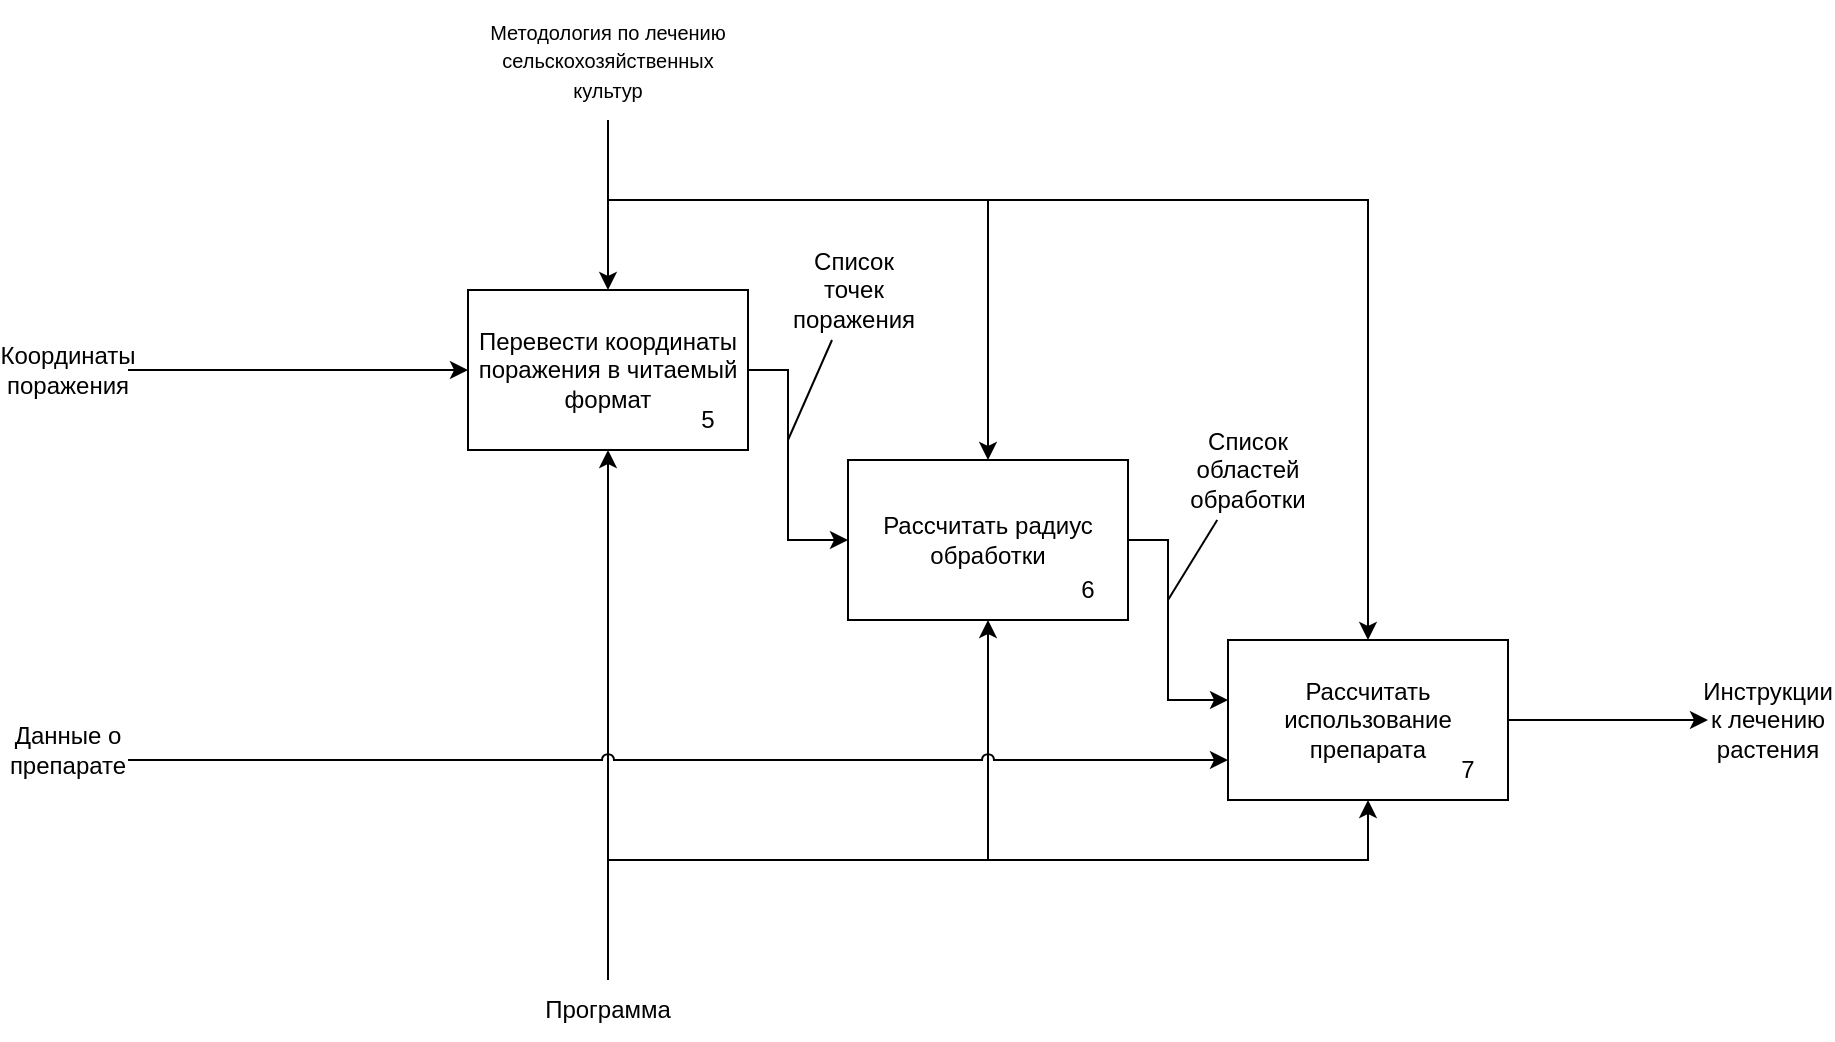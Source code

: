 <mxfile version="25.0.2">
  <diagram name="Страница — 1" id="4wIUgCA_QT_dUVLGf23p">
    <mxGraphModel dx="921" dy="546" grid="1" gridSize="10" guides="1" tooltips="1" connect="1" arrows="1" fold="1" page="1" pageScale="1" pageWidth="827" pageHeight="1169" math="0" shadow="0">
      <root>
        <mxCell id="0" />
        <mxCell id="1" parent="0" />
        <mxCell id="1DnQPQAhIGeWm2nKyo7e-11" style="edgeStyle=orthogonalEdgeStyle;rounded=0;orthogonalLoop=1;jettySize=auto;html=1;" parent="1" source="1DnQPQAhIGeWm2nKyo7e-12" target="1DnQPQAhIGeWm2nKyo7e-25" edge="1">
          <mxGeometry relative="1" as="geometry">
            <Array as="points">
              <mxPoint x="410" y="445" />
              <mxPoint x="410" y="530" />
            </Array>
            <mxPoint x="850" y="650" as="targetPoint" />
          </mxGeometry>
        </mxCell>
        <mxCell id="1DnQPQAhIGeWm2nKyo7e-12" value="Перевести координаты поражения в читаемый формат" style="rounded=0;whiteSpace=wrap;html=1;" parent="1" vertex="1">
          <mxGeometry x="250" y="405" width="140" height="80" as="geometry" />
        </mxCell>
        <mxCell id="1DnQPQAhIGeWm2nKyo7e-13" value="5" style="text;html=1;align=center;verticalAlign=middle;whiteSpace=wrap;rounded=0;" parent="1" vertex="1">
          <mxGeometry x="340" y="455" width="60" height="30" as="geometry" />
        </mxCell>
        <mxCell id="1DnQPQAhIGeWm2nKyo7e-14" value="Координаты поражения" style="text;html=1;align=center;verticalAlign=middle;whiteSpace=wrap;rounded=0;" parent="1" vertex="1">
          <mxGeometry x="20" y="430" width="60" height="30" as="geometry" />
        </mxCell>
        <mxCell id="1DnQPQAhIGeWm2nKyo7e-15" style="edgeStyle=orthogonalEdgeStyle;rounded=0;orthogonalLoop=1;jettySize=auto;html=1;" parent="1" source="1DnQPQAhIGeWm2nKyo7e-14" target="1DnQPQAhIGeWm2nKyo7e-12" edge="1">
          <mxGeometry relative="1" as="geometry">
            <mxPoint x="220.24" y="630.04" as="targetPoint" />
            <Array as="points">
              <mxPoint x="150" y="445" />
              <mxPoint x="150" y="445" />
            </Array>
          </mxGeometry>
        </mxCell>
        <mxCell id="1DnQPQAhIGeWm2nKyo7e-16" style="edgeStyle=orthogonalEdgeStyle;rounded=0;orthogonalLoop=1;jettySize=auto;html=1;" parent="1" source="1DnQPQAhIGeWm2nKyo7e-17" target="1DnQPQAhIGeWm2nKyo7e-12" edge="1">
          <mxGeometry relative="1" as="geometry">
            <mxPoint x="430" y="420" as="targetPoint" />
          </mxGeometry>
        </mxCell>
        <mxCell id="1DnQPQAhIGeWm2nKyo7e-28" style="edgeStyle=orthogonalEdgeStyle;rounded=0;orthogonalLoop=1;jettySize=auto;html=1;" parent="1" source="1DnQPQAhIGeWm2nKyo7e-17" target="1DnQPQAhIGeWm2nKyo7e-25" edge="1">
          <mxGeometry relative="1" as="geometry">
            <Array as="points">
              <mxPoint x="320" y="360" />
              <mxPoint x="510" y="360" />
            </Array>
          </mxGeometry>
        </mxCell>
        <mxCell id="1DnQPQAhIGeWm2nKyo7e-29" style="edgeStyle=orthogonalEdgeStyle;rounded=0;orthogonalLoop=1;jettySize=auto;html=1;" parent="1" source="1DnQPQAhIGeWm2nKyo7e-17" target="1DnQPQAhIGeWm2nKyo7e-26" edge="1">
          <mxGeometry relative="1" as="geometry">
            <Array as="points">
              <mxPoint x="320" y="360" />
              <mxPoint x="700" y="360" />
            </Array>
          </mxGeometry>
        </mxCell>
        <mxCell id="1DnQPQAhIGeWm2nKyo7e-17" value="&lt;font style=&quot;font-size: 10px;&quot;&gt;Методология по лечению сельскохозяйственных культур&lt;/font&gt;" style="text;html=1;align=center;verticalAlign=middle;whiteSpace=wrap;rounded=0;" parent="1" vertex="1">
          <mxGeometry x="260" y="260" width="120" height="60" as="geometry" />
        </mxCell>
        <mxCell id="1DnQPQAhIGeWm2nKyo7e-18" style="edgeStyle=orthogonalEdgeStyle;rounded=0;orthogonalLoop=1;jettySize=auto;html=1;jumpStyle=arc;" parent="1" source="1DnQPQAhIGeWm2nKyo7e-19" target="1DnQPQAhIGeWm2nKyo7e-12" edge="1">
          <mxGeometry relative="1" as="geometry">
            <mxPoint x="520" y="690" as="targetPoint" />
          </mxGeometry>
        </mxCell>
        <mxCell id="1DnQPQAhIGeWm2nKyo7e-30" style="edgeStyle=orthogonalEdgeStyle;rounded=0;orthogonalLoop=1;jettySize=auto;html=1;jumpStyle=arc;" parent="1" source="1DnQPQAhIGeWm2nKyo7e-19" target="1DnQPQAhIGeWm2nKyo7e-25" edge="1">
          <mxGeometry relative="1" as="geometry">
            <Array as="points">
              <mxPoint x="320" y="690" />
              <mxPoint x="510" y="690" />
            </Array>
          </mxGeometry>
        </mxCell>
        <mxCell id="1DnQPQAhIGeWm2nKyo7e-31" style="edgeStyle=orthogonalEdgeStyle;rounded=0;orthogonalLoop=1;jettySize=auto;html=1;" parent="1" source="1DnQPQAhIGeWm2nKyo7e-19" target="1DnQPQAhIGeWm2nKyo7e-26" edge="1">
          <mxGeometry relative="1" as="geometry">
            <Array as="points">
              <mxPoint x="320" y="690" />
              <mxPoint x="700" y="690" />
            </Array>
          </mxGeometry>
        </mxCell>
        <mxCell id="1DnQPQAhIGeWm2nKyo7e-19" value="Программа" style="text;html=1;align=center;verticalAlign=middle;whiteSpace=wrap;rounded=0;" parent="1" vertex="1">
          <mxGeometry x="290" y="750" width="60" height="30" as="geometry" />
        </mxCell>
        <mxCell id="1DnQPQAhIGeWm2nKyo7e-20" value="Инструкции к лечению растения" style="text;html=1;align=center;verticalAlign=middle;whiteSpace=wrap;rounded=0;" parent="1" vertex="1">
          <mxGeometry x="870" y="595" width="60" height="50" as="geometry" />
        </mxCell>
        <mxCell id="1DnQPQAhIGeWm2nKyo7e-32" style="edgeStyle=orthogonalEdgeStyle;rounded=0;orthogonalLoop=1;jettySize=auto;html=1;jumpStyle=arc;" parent="1" source="1DnQPQAhIGeWm2nKyo7e-23" target="1DnQPQAhIGeWm2nKyo7e-26" edge="1">
          <mxGeometry relative="1" as="geometry">
            <Array as="points">
              <mxPoint x="370" y="640" />
              <mxPoint x="370" y="640" />
            </Array>
          </mxGeometry>
        </mxCell>
        <mxCell id="1DnQPQAhIGeWm2nKyo7e-23" value="Данные о препарате" style="text;html=1;align=center;verticalAlign=middle;whiteSpace=wrap;rounded=0;" parent="1" vertex="1">
          <mxGeometry x="20" y="610" width="60" height="50" as="geometry" />
        </mxCell>
        <mxCell id="1DnQPQAhIGeWm2nKyo7e-27" style="edgeStyle=orthogonalEdgeStyle;rounded=0;orthogonalLoop=1;jettySize=auto;html=1;" parent="1" source="1DnQPQAhIGeWm2nKyo7e-25" target="1DnQPQAhIGeWm2nKyo7e-26" edge="1">
          <mxGeometry relative="1" as="geometry">
            <Array as="points">
              <mxPoint x="600" y="530" />
              <mxPoint x="600" y="610" />
            </Array>
          </mxGeometry>
        </mxCell>
        <mxCell id="1DnQPQAhIGeWm2nKyo7e-25" value="Рассчитать радиус обработки" style="rounded=0;whiteSpace=wrap;html=1;" parent="1" vertex="1">
          <mxGeometry x="440" y="490" width="140" height="80" as="geometry" />
        </mxCell>
        <mxCell id="1DnQPQAhIGeWm2nKyo7e-35" style="edgeStyle=orthogonalEdgeStyle;rounded=0;orthogonalLoop=1;jettySize=auto;html=1;" parent="1" source="1DnQPQAhIGeWm2nKyo7e-26" target="1DnQPQAhIGeWm2nKyo7e-20" edge="1">
          <mxGeometry relative="1" as="geometry">
            <mxPoint x="870" y="680" as="sourcePoint" />
            <mxPoint x="910" y="620" as="targetPoint" />
            <Array as="points" />
          </mxGeometry>
        </mxCell>
        <mxCell id="1DnQPQAhIGeWm2nKyo7e-26" value="Рассчитать использование препарата" style="rounded=0;whiteSpace=wrap;html=1;" parent="1" vertex="1">
          <mxGeometry x="630" y="580" width="140" height="80" as="geometry" />
        </mxCell>
        <mxCell id="1DnQPQAhIGeWm2nKyo7e-33" value="6" style="text;html=1;align=center;verticalAlign=middle;whiteSpace=wrap;rounded=0;" parent="1" vertex="1">
          <mxGeometry x="530" y="540" width="60" height="30" as="geometry" />
        </mxCell>
        <mxCell id="1DnQPQAhIGeWm2nKyo7e-34" value="7" style="text;html=1;align=center;verticalAlign=middle;whiteSpace=wrap;rounded=0;" parent="1" vertex="1">
          <mxGeometry x="720" y="630" width="60" height="30" as="geometry" />
        </mxCell>
        <mxCell id="1DnQPQAhIGeWm2nKyo7e-37" value="Список областей обработки" style="text;html=1;align=center;verticalAlign=middle;whiteSpace=wrap;rounded=0;" parent="1" vertex="1">
          <mxGeometry x="610" y="470" width="60" height="50" as="geometry" />
        </mxCell>
        <mxCell id="1DnQPQAhIGeWm2nKyo7e-38" value="" style="endArrow=none;html=1;rounded=0;" parent="1" target="1DnQPQAhIGeWm2nKyo7e-37" edge="1">
          <mxGeometry width="50" height="50" relative="1" as="geometry">
            <mxPoint x="600" y="560" as="sourcePoint" />
            <mxPoint x="640" y="410" as="targetPoint" />
          </mxGeometry>
        </mxCell>
        <mxCell id="1DnQPQAhIGeWm2nKyo7e-39" value="Список точек поражения" style="text;html=1;align=center;verticalAlign=middle;whiteSpace=wrap;rounded=0;" parent="1" vertex="1">
          <mxGeometry x="413" y="380" width="60" height="50" as="geometry" />
        </mxCell>
        <mxCell id="1DnQPQAhIGeWm2nKyo7e-40" value="" style="endArrow=none;html=1;rounded=0;" parent="1" target="1DnQPQAhIGeWm2nKyo7e-39" edge="1">
          <mxGeometry width="50" height="50" relative="1" as="geometry">
            <mxPoint x="410" y="480" as="sourcePoint" />
            <mxPoint x="635" y="530" as="targetPoint" />
          </mxGeometry>
        </mxCell>
      </root>
    </mxGraphModel>
  </diagram>
</mxfile>
